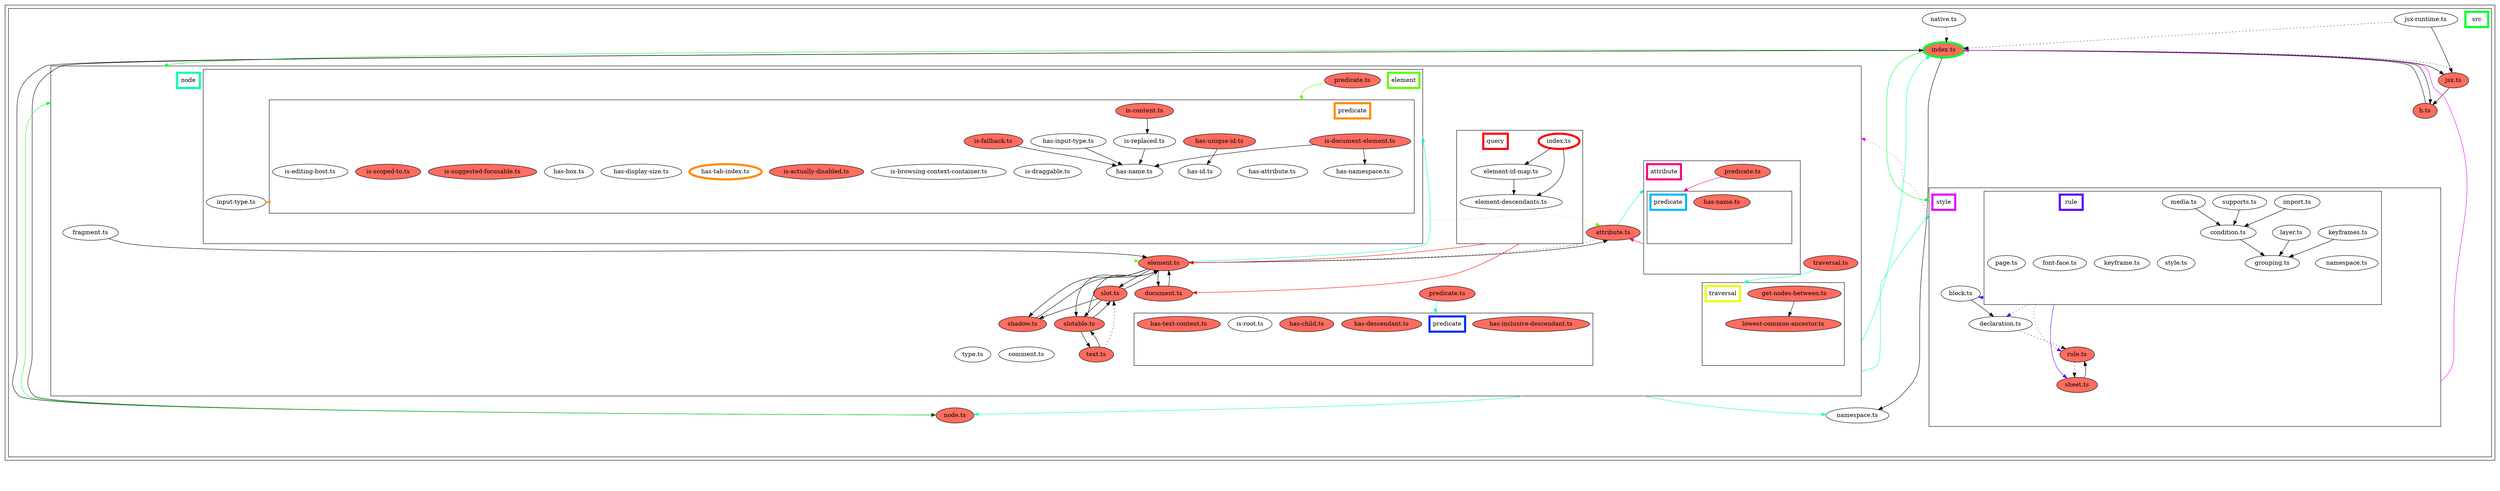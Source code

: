 digraph "dependency-graph-[object Object]" {
  compound = true;
  "dependency-graph-[object Object]" [
    style = "invis";
  ];
  "src/index.ts";
  "src/h.ts";
  "src/jsx.ts";
  "src/namespace.ts";
  "src/node.ts";
  "src/node/attribute.ts";
  "name_src/node";
  "src/node/comment.ts";
  "src/node/document.ts";
  "src/node/element.ts";
  "src/node/fragment.ts";
  "src/node/query/index.ts";
  "src/node/shadow.ts";
  "src/node/slot.ts";
  "src/node/slotable.ts";
  "src/node/text.ts";
  "src/node/type.ts";
  "src/style/block.ts";
  "name_src/style";
  "src/style/declaration.ts";
  "src/style/rule.ts";
  "src/style/rule/condition.ts";
  "src/style/rule/font-face.ts";
  "src/style/rule/grouping.ts";
  "src/style/rule/import.ts";
  "src/style/rule/keyframe.ts";
  "src/style/rule/keyframes.ts";
  "src/style/rule/layer.ts";
  "src/style/rule/media.ts";
  "src/style/rule/namespace.ts";
  "src/style/rule/page.ts";
  "src/style/rule/style.ts";
  "src/style/rule/supports.ts";
  "src/style/sheet.ts";
  "src/node/predicate.ts";
  "src/node/traversal.ts";
  "exit_src/node";
  "src/node/attribute/predicate.ts";
  "name_src/node/attribute";
  "src/node/attribute/predicate/has-name.ts";
  "name_src/node/attribute/predicate";
  "exit_src/node/attribute";
  "src/node/element/input-type.ts";
  "name_src/node/element";
  "src/node/element/predicate.ts";
  "exit_src/node/element";
  "src/node/element/predicate/has-attribute.ts";
  "name_src/node/element/predicate";
  "src/node/element/predicate/has-box.ts";
  "src/node/element/predicate/has-display-size.ts";
  "src/node/element/predicate/has-id.ts";
  "src/node/element/predicate/has-input-type.ts";
  "src/node/element/predicate/has-name.ts";
  "src/node/element/predicate/has-namespace.ts";
  "src/node/element/predicate/has-tab-index.ts";
  "src/node/element/predicate/has-unique-id.ts";
  "src/node/element/predicate/is-actually-disabled.ts";
  "src/node/element/predicate/is-browsing-context-container.ts";
  "src/node/element/predicate/is-content.ts";
  "src/node/element/predicate/is-document-element.ts";
  "src/node/element/predicate/is-draggable.ts";
  "src/node/element/predicate/is-editing-host.ts";
  "src/node/element/predicate/is-fallback.ts";
  "src/node/element/predicate/is-replaced.ts";
  "src/node/element/predicate/is-scoped-to.ts";
  "src/node/element/predicate/is-suggested-focusable.ts";
  "exit_src/node/element/predicate";
  "src/node/predicate/has-child.ts";
  "name_src/node/predicate";
  "src/node/predicate/has-descendant.ts";
  "src/node/predicate/has-inclusive-descendant.ts";
  "src/node/predicate/has-text-content.ts";
  "src/node/predicate/is-root.ts";
  "exit_src/node/query";
  "src/node/query/element-descendants.ts";
  "src/node/query/element-id-map.ts";
  "src/node/traversal/get-nodes-between.ts";
  "name_src/node/traversal";
  "src/node/traversal/lowest-common-ancestor.ts";
  "exit_src/style";
  "exit_src/style/rule";
  subgraph "cluster_src" {
    color = "#000000";
    label = "";
    "name_src" [
      penwidth = 5;
      shape = "rectangle";
      color = "#00ff2e";
      label = "src";
    ];
    "exit_src" [
      style = "invis";
    ];
    subgraph "cluster_src" {
      color = "#000000";
      label = "";
      "name_src" [
        penwidth = 5;
        shape = "rectangle";
        color = "#00ff2e";
        label = "src";
      ];
      "exit_src" [
        style = "invis";
      ];
      "src/h.ts" [
        label = "h.ts";
        fillcolor = "#ff6c60";
        style = "rounded,filled";
      ];
      "src/index.ts" [
        label = "index.ts";
        color = "#00ff2e";
        penwidth = 5;
        fillcolor = "#ff6c60";
        style = "rounded,filled";
      ];
      "src/jsx-runtime.ts" [
        label = "jsx-runtime.ts";
      ];
      "src/jsx.ts" [
        label = "jsx.ts";
        fillcolor = "#ff6c60";
        style = "rounded,filled";
      ];
      "src/namespace.ts" [
        label = "namespace.ts";
      ];
      "src/native.ts" [
        label = "native.ts";
      ];
      "src/node.ts" [
        label = "node.ts";
        fillcolor = "#ff6c60";
        style = "rounded,filled";
      ];
      subgraph "cluster_src/node" {
        color = "#000000";
        label = "";
        "name_src/node" [
          penwidth = 5;
          shape = "rectangle";
          color = "#00ffb9";
          label = "node";
        ];
        "exit_src/node" [
          style = "invis";
        ];
        "src/node/attribute.ts" [
          label = "attribute.ts";
          fillcolor = "#ff6c60";
          style = "rounded,filled";
        ];
        "src/node/comment.ts" [
          label = "comment.ts";
        ];
        "src/node/document.ts" [
          label = "document.ts";
          fillcolor = "#ff6c60";
          style = "rounded,filled";
        ];
        "src/node/element.ts" [
          label = "element.ts";
          fillcolor = "#ff6c60";
          style = "rounded,filled";
        ];
        "src/node/fragment.ts" [
          label = "fragment.ts";
        ];
        "src/node/predicate.ts" [
          label = "predicate.ts";
          fillcolor = "#ff6c60";
          style = "rounded,filled";
        ];
        "src/node/shadow.ts" [
          label = "shadow.ts";
          fillcolor = "#ff6c60";
          style = "rounded,filled";
        ];
        "src/node/slot.ts" [
          label = "slot.ts";
          fillcolor = "#ff6c60";
          style = "rounded,filled";
        ];
        "src/node/slotable.ts" [
          label = "slotable.ts";
          fillcolor = "#ff6c60";
          style = "rounded,filled";
        ];
        "src/node/text.ts" [
          label = "text.ts";
          fillcolor = "#ff6c60";
          style = "rounded,filled";
        ];
        "src/node/traversal.ts" [
          label = "traversal.ts";
          fillcolor = "#ff6c60";
          style = "rounded,filled";
        ];
        "src/node/type.ts" [
          label = "type.ts";
        ];
        subgraph "cluster_src/node/attribute" {
          color = "#000000";
          label = "";
          "name_src/node/attribute" [
            penwidth = 5;
            shape = "rectangle";
            color = "#ff008b";
            label = "attribute";
          ];
          "exit_src/node/attribute" [
            style = "invis";
          ];
          "src/node/attribute/predicate.ts" [
            label = "predicate.ts";
            fillcolor = "#ff6c60";
            style = "rounded,filled";
          ];
          subgraph "cluster_src/node/attribute/predicate" {
            color = "#000000";
            label = "";
            "name_src/node/attribute/predicate" [
              penwidth = 5;
              shape = "rectangle";
              color = "#00b9ff";
              label = "predicate";
            ];
            "exit_src/node/attribute/predicate" [
              style = "invis";
            ];
            "src/node/attribute/predicate/has-name.ts" [
              label = "has-name.ts";
              fillcolor = "#ff6c60";
              style = "rounded,filled";
            ];
            "src/node/attribute/predicate/has-name.ts" -> "exit_src/node/attribute/predicate" [
              style = "invis";
            ];
          }
          "src/node/attribute/predicate.ts" -> "exit_src/node/attribute" [
            style = "invis";
          ];
          "exit_src/node/attribute/predicate" -> "exit_src/node/attribute" [
            style = "invis";
          ];
        }
        subgraph "cluster_src/node/element" {
          color = "#000000";
          label = "";
          "name_src/node/element" [
            penwidth = 5;
            shape = "rectangle";
            color = "#5dff00";
            label = "element";
          ];
          "exit_src/node/element" [
            style = "invis";
          ];
          "src/node/element/input-type.ts" [
            label = "input-type.ts";
          ];
          "src/node/element/predicate.ts" [
            label = "predicate.ts";
            fillcolor = "#ff6c60";
            style = "rounded,filled";
          ];
          subgraph "cluster_src/node/element/predicate" {
            color = "#000000";
            label = "";
            "name_src/node/element/predicate" [
              penwidth = 5;
              shape = "rectangle";
              color = "#ff8b00";
              label = "predicate";
            ];
            "exit_src/node/element/predicate" [
              style = "invis";
            ];
            "src/node/element/predicate/has-attribute.ts" [
              label = "has-attribute.ts";
            ];
            "src/node/element/predicate/has-box.ts" [
              label = "has-box.ts";
            ];
            "src/node/element/predicate/has-display-size.ts" [
              label = "has-display-size.ts";
            ];
            "src/node/element/predicate/has-id.ts" [
              label = "has-id.ts";
            ];
            "src/node/element/predicate/has-input-type.ts" [
              label = "has-input-type.ts";
            ];
            "src/node/element/predicate/has-name.ts" [
              label = "has-name.ts";
            ];
            "src/node/element/predicate/has-namespace.ts" [
              label = "has-namespace.ts";
            ];
            "src/node/element/predicate/has-tab-index.ts" [
              label = "has-tab-index.ts";
              color = "#ff8b00";
              penwidth = 5;
            ];
            "src/node/element/predicate/has-unique-id.ts" [
              label = "has-unique-id.ts";
              fillcolor = "#ff6c60";
              style = "rounded,filled";
            ];
            "src/node/element/predicate/is-actually-disabled.ts" [
              label = "is-actually-disabled.ts";
              fillcolor = "#ff6c60";
              style = "rounded,filled";
            ];
            "src/node/element/predicate/is-browsing-context-container.ts" [
              label = "is-browsing-context-container.ts";
            ];
            "src/node/element/predicate/is-content.ts" [
              label = "is-content.ts";
              fillcolor = "#ff6c60";
              style = "rounded,filled";
            ];
            "src/node/element/predicate/is-document-element.ts" [
              label = "is-document-element.ts";
              fillcolor = "#ff6c60";
              style = "rounded,filled";
            ];
            "src/node/element/predicate/is-draggable.ts" [
              label = "is-draggable.ts";
            ];
            "src/node/element/predicate/is-editing-host.ts" [
              label = "is-editing-host.ts";
            ];
            "src/node/element/predicate/is-fallback.ts" [
              label = "is-fallback.ts";
              fillcolor = "#ff6c60";
              style = "rounded,filled";
            ];
            "src/node/element/predicate/is-replaced.ts" [
              label = "is-replaced.ts";
            ];
            "src/node/element/predicate/is-scoped-to.ts" [
              label = "is-scoped-to.ts";
              fillcolor = "#ff6c60";
              style = "rounded,filled";
            ];
            "src/node/element/predicate/is-suggested-focusable.ts" [
              label = "is-suggested-focusable.ts";
              fillcolor = "#ff6c60";
              style = "rounded,filled";
            ];
            "src/node/element/predicate/has-attribute.ts" -> "exit_src/node/element/predicate" [
              style = "invis";
            ];
            "src/node/element/predicate/has-box.ts" -> "exit_src/node/element/predicate" [
              style = "invis";
            ];
            "src/node/element/predicate/has-display-size.ts" -> "exit_src/node/element/predicate" [
              style = "invis";
            ];
            "src/node/element/predicate/has-id.ts" -> "exit_src/node/element/predicate" [
              style = "invis";
            ];
            "src/node/element/predicate/has-input-type.ts" -> "exit_src/node/element/predicate" [
              style = "invis";
            ];
            "src/node/element/predicate/has-name.ts" -> "exit_src/node/element/predicate" [
              style = "invis";
            ];
            "src/node/element/predicate/has-namespace.ts" -> "exit_src/node/element/predicate" [
              style = "invis";
            ];
            "src/node/element/predicate/has-tab-index.ts" -> "exit_src/node/element/predicate" [
              style = "invis";
            ];
            "src/node/element/predicate/has-unique-id.ts" -> "exit_src/node/element/predicate" [
              style = "invis";
            ];
            "src/node/element/predicate/is-actually-disabled.ts" -> "exit_src/node/element/predicate" [
              style = "invis";
            ];
            "src/node/element/predicate/is-browsing-context-container.ts" -> "exit_src/node/element/predicate" [
              style = "invis";
            ];
            "src/node/element/predicate/is-content.ts" -> "exit_src/node/element/predicate" [
              style = "invis";
            ];
            "src/node/element/predicate/is-document-element.ts" -> "exit_src/node/element/predicate" [
              style = "invis";
            ];
            "src/node/element/predicate/is-draggable.ts" -> "exit_src/node/element/predicate" [
              style = "invis";
            ];
            "src/node/element/predicate/is-editing-host.ts" -> "exit_src/node/element/predicate" [
              style = "invis";
            ];
            "src/node/element/predicate/is-fallback.ts" -> "exit_src/node/element/predicate" [
              style = "invis";
            ];
            "src/node/element/predicate/is-replaced.ts" -> "exit_src/node/element/predicate" [
              style = "invis";
            ];
            "src/node/element/predicate/is-scoped-to.ts" -> "exit_src/node/element/predicate" [
              style = "invis";
            ];
            "src/node/element/predicate/is-suggested-focusable.ts" -> "exit_src/node/element/predicate" [
              style = "invis";
            ];
          }
          "src/node/element/input-type.ts" -> "exit_src/node/element" [
            style = "invis";
          ];
          "src/node/element/predicate.ts" -> "exit_src/node/element" [
            style = "invis";
          ];
          "exit_src/node/element/predicate" -> "exit_src/node/element" [
            style = "invis";
          ];
          "exit_src/node/element/predicate" -> "exit_src/node/element" [
            style = "invis";
          ];
          "exit_src/node/element/predicate" -> "exit_src/node/element" [
            style = "invis";
          ];
          "exit_src/node/element/predicate" -> "exit_src/node/element" [
            style = "invis";
          ];
          "exit_src/node/element/predicate" -> "exit_src/node/element" [
            style = "invis";
          ];
          "exit_src/node/element/predicate" -> "exit_src/node/element" [
            style = "invis";
          ];
          "exit_src/node/element/predicate" -> "exit_src/node/element" [
            style = "invis";
          ];
          "exit_src/node/element/predicate" -> "exit_src/node/element" [
            style = "invis";
          ];
          "exit_src/node/element/predicate" -> "exit_src/node/element" [
            style = "invis";
          ];
          "exit_src/node/element/predicate" -> "exit_src/node/element" [
            style = "invis";
          ];
          "exit_src/node/element/predicate" -> "exit_src/node/element" [
            style = "invis";
          ];
          "exit_src/node/element/predicate" -> "exit_src/node/element" [
            style = "invis";
          ];
          "exit_src/node/element/predicate" -> "exit_src/node/element" [
            style = "invis";
          ];
          "exit_src/node/element/predicate" -> "exit_src/node/element" [
            style = "invis";
          ];
          "exit_src/node/element/predicate" -> "exit_src/node/element" [
            style = "invis";
          ];
          "exit_src/node/element/predicate" -> "exit_src/node/element" [
            style = "invis";
          ];
          "exit_src/node/element/predicate" -> "exit_src/node/element" [
            style = "invis";
          ];
          "exit_src/node/element/predicate" -> "exit_src/node/element" [
            style = "invis";
          ];
          "exit_src/node/element/predicate" -> "exit_src/node/element" [
            style = "invis";
          ];
        }
        subgraph "cluster_src/node/predicate" {
          color = "#000000";
          label = "";
          "name_src/node/predicate" [
            penwidth = 5;
            shape = "rectangle";
            color = "#002eff";
            label = "predicate";
          ];
          "exit_src/node/predicate" [
            style = "invis";
          ];
          "src/node/predicate/has-child.ts" [
            label = "has-child.ts";
            fillcolor = "#ff6c60";
            style = "rounded,filled";
          ];
          "src/node/predicate/has-descendant.ts" [
            label = "has-descendant.ts";
            fillcolor = "#ff6c60";
            style = "rounded,filled";
          ];
          "src/node/predicate/has-inclusive-descendant.ts" [
            label = "has-inclusive-descendant.ts";
            fillcolor = "#ff6c60";
            style = "rounded,filled";
          ];
          "src/node/predicate/has-text-content.ts" [
            label = "has-text-content.ts";
            fillcolor = "#ff6c60";
            style = "rounded,filled";
          ];
          "src/node/predicate/is-root.ts" [
            label = "is-root.ts";
          ];
          "src/node/predicate/has-child.ts" -> "exit_src/node/predicate" [
            style = "invis";
          ];
          "src/node/predicate/has-descendant.ts" -> "exit_src/node/predicate" [
            style = "invis";
          ];
          "src/node/predicate/has-inclusive-descendant.ts" -> "exit_src/node/predicate" [
            style = "invis";
          ];
          "src/node/predicate/has-text-content.ts" -> "exit_src/node/predicate" [
            style = "invis";
          ];
          "src/node/predicate/is-root.ts" -> "exit_src/node/predicate" [
            style = "invis";
          ];
        }
        subgraph "cluster_src/node/query" {
          color = "#000000";
          label = "";
          "name_src/node/query" [
            penwidth = 5;
            shape = "rectangle";
            color = "#ff0000";
            label = "query";
          ];
          "exit_src/node/query" [
            style = "invis";
          ];
          "src/node/query/element-descendants.ts" [
            label = "element-descendants.ts";
          ];
          "src/node/query/element-id-map.ts" [
            label = "element-id-map.ts";
          ];
          "src/node/query/index.ts" [
            label = "index.ts";
            color = "#ff0000";
            penwidth = 5;
          ];
          "src/node/query/element-descendants.ts" -> "exit_src/node/query" [
            style = "invis";
          ];
          "src/node/query/element-id-map.ts" -> "exit_src/node/query" [
            style = "invis";
          ];
          "src/node/query/index.ts" -> "exit_src/node/query" [
            style = "invis";
          ];
        }
        subgraph "cluster_src/node/traversal" {
          color = "#000000";
          label = "";
          "name_src/node/traversal" [
            penwidth = 5;
            shape = "rectangle";
            color = "#e8ff00";
            label = "traversal";
          ];
          "exit_src/node/traversal" [
            style = "invis";
          ];
          "src/node/traversal/get-nodes-between.ts" [
            label = "get-nodes-between.ts";
            fillcolor = "#ff6c60";
            style = "rounded,filled";
          ];
          "src/node/traversal/lowest-common-ancestor.ts" [
            label = "lowest-common-ancestor.ts";
            fillcolor = "#ff6c60";
            style = "rounded,filled";
          ];
          "src/node/traversal/get-nodes-between.ts" -> "exit_src/node/traversal" [
            style = "invis";
          ];
          "src/node/traversal/lowest-common-ancestor.ts" -> "exit_src/node/traversal" [
            style = "invis";
          ];
        }
        "src/node/attribute.ts" -> "exit_src/node" [
          style = "invis";
        ];
        "exit_src/node/attribute" -> "exit_src/node" [
          style = "invis";
        ];
        "exit_src/node/attribute" -> "exit_src/node" [
          style = "invis";
        ];
        "src/node/comment.ts" -> "exit_src/node" [
          style = "invis";
        ];
        "src/node/document.ts" -> "exit_src/node" [
          style = "invis";
        ];
        "src/node/element.ts" -> "exit_src/node" [
          style = "invis";
        ];
        "exit_src/node/element" -> "exit_src/node" [
          style = "invis";
        ];
        "exit_src/node/element" -> "exit_src/node" [
          style = "invis";
        ];
        "exit_src/node/element" -> "exit_src/node" [
          style = "invis";
        ];
        "exit_src/node/element" -> "exit_src/node" [
          style = "invis";
        ];
        "exit_src/node/element" -> "exit_src/node" [
          style = "invis";
        ];
        "exit_src/node/element" -> "exit_src/node" [
          style = "invis";
        ];
        "exit_src/node/element" -> "exit_src/node" [
          style = "invis";
        ];
        "exit_src/node/element" -> "exit_src/node" [
          style = "invis";
        ];
        "exit_src/node/element" -> "exit_src/node" [
          style = "invis";
        ];
        "exit_src/node/element" -> "exit_src/node" [
          style = "invis";
        ];
        "exit_src/node/element" -> "exit_src/node" [
          style = "invis";
        ];
        "exit_src/node/element" -> "exit_src/node" [
          style = "invis";
        ];
        "exit_src/node/element" -> "exit_src/node" [
          style = "invis";
        ];
        "exit_src/node/element" -> "exit_src/node" [
          style = "invis";
        ];
        "exit_src/node/element" -> "exit_src/node" [
          style = "invis";
        ];
        "exit_src/node/element" -> "exit_src/node" [
          style = "invis";
        ];
        "exit_src/node/element" -> "exit_src/node" [
          style = "invis";
        ];
        "exit_src/node/element" -> "exit_src/node" [
          style = "invis";
        ];
        "exit_src/node/element" -> "exit_src/node" [
          style = "invis";
        ];
        "exit_src/node/element" -> "exit_src/node" [
          style = "invis";
        ];
        "exit_src/node/element" -> "exit_src/node" [
          style = "invis";
        ];
        "src/node/fragment.ts" -> "exit_src/node" [
          style = "invis";
        ];
        "src/node/predicate.ts" -> "exit_src/node" [
          style = "invis";
        ];
        "exit_src/node/predicate" -> "exit_src/node" [
          style = "invis";
        ];
        "exit_src/node/predicate" -> "exit_src/node" [
          style = "invis";
        ];
        "exit_src/node/predicate" -> "exit_src/node" [
          style = "invis";
        ];
        "exit_src/node/predicate" -> "exit_src/node" [
          style = "invis";
        ];
        "exit_src/node/predicate" -> "exit_src/node" [
          style = "invis";
        ];
        "exit_src/node/query" -> "exit_src/node" [
          style = "invis";
        ];
        "exit_src/node/query" -> "exit_src/node" [
          style = "invis";
        ];
        "exit_src/node/query" -> "exit_src/node" [
          style = "invis";
        ];
        "src/node/shadow.ts" -> "exit_src/node" [
          style = "invis";
        ];
        "src/node/slot.ts" -> "exit_src/node" [
          style = "invis";
        ];
        "src/node/slotable.ts" -> "exit_src/node" [
          style = "invis";
        ];
        "src/node/text.ts" -> "exit_src/node" [
          style = "invis";
        ];
        "src/node/traversal.ts" -> "exit_src/node" [
          style = "invis";
        ];
        "exit_src/node/traversal" -> "exit_src/node" [
          style = "invis";
        ];
        "exit_src/node/traversal" -> "exit_src/node" [
          style = "invis";
        ];
        "src/node/type.ts" -> "exit_src/node" [
          style = "invis";
        ];
      }
      subgraph "cluster_src/style" {
        color = "#000000";
        label = "";
        "name_src/style" [
          penwidth = 5;
          shape = "rectangle";
          color = "#e800ff";
          label = "style";
        ];
        "exit_src/style" [
          style = "invis";
        ];
        "src/style/block.ts" [
          label = "block.ts";
        ];
        "src/style/declaration.ts" [
          label = "declaration.ts";
        ];
        "src/style/rule.ts" [
          label = "rule.ts";
          fillcolor = "#ff6c60";
          style = "rounded,filled";
        ];
        "src/style/sheet.ts" [
          label = "sheet.ts";
          fillcolor = "#ff6c60";
          style = "rounded,filled";
        ];
        subgraph "cluster_src/style/rule" {
          color = "#000000";
          label = "";
          "name_src/style/rule" [
            penwidth = 5;
            shape = "rectangle";
            color = "#5d00ff";
            label = "rule";
          ];
          "exit_src/style/rule" [
            style = "invis";
          ];
          "src/style/rule/condition.ts" [
            label = "condition.ts";
          ];
          "src/style/rule/font-face.ts" [
            label = "font-face.ts";
          ];
          "src/style/rule/grouping.ts" [
            label = "grouping.ts";
          ];
          "src/style/rule/import.ts" [
            label = "import.ts";
          ];
          "src/style/rule/keyframe.ts" [
            label = "keyframe.ts";
          ];
          "src/style/rule/keyframes.ts" [
            label = "keyframes.ts";
          ];
          "src/style/rule/layer.ts" [
            label = "layer.ts";
          ];
          "src/style/rule/media.ts" [
            label = "media.ts";
          ];
          "src/style/rule/namespace.ts" [
            label = "namespace.ts";
          ];
          "src/style/rule/page.ts" [
            label = "page.ts";
          ];
          "src/style/rule/style.ts" [
            label = "style.ts";
          ];
          "src/style/rule/supports.ts" [
            label = "supports.ts";
          ];
          "src/style/rule/condition.ts" -> "exit_src/style/rule" [
            style = "invis";
          ];
          "src/style/rule/font-face.ts" -> "exit_src/style/rule" [
            style = "invis";
          ];
          "src/style/rule/grouping.ts" -> "exit_src/style/rule" [
            style = "invis";
          ];
          "src/style/rule/import.ts" -> "exit_src/style/rule" [
            style = "invis";
          ];
          "src/style/rule/keyframe.ts" -> "exit_src/style/rule" [
            style = "invis";
          ];
          "src/style/rule/keyframes.ts" -> "exit_src/style/rule" [
            style = "invis";
          ];
          "src/style/rule/layer.ts" -> "exit_src/style/rule" [
            style = "invis";
          ];
          "src/style/rule/media.ts" -> "exit_src/style/rule" [
            style = "invis";
          ];
          "src/style/rule/namespace.ts" -> "exit_src/style/rule" [
            style = "invis";
          ];
          "src/style/rule/page.ts" -> "exit_src/style/rule" [
            style = "invis";
          ];
          "src/style/rule/style.ts" -> "exit_src/style/rule" [
            style = "invis";
          ];
          "src/style/rule/supports.ts" -> "exit_src/style/rule" [
            style = "invis";
          ];
        }
        "src/style/block.ts" -> "exit_src/style" [
          style = "invis";
        ];
        "src/style/declaration.ts" -> "exit_src/style" [
          style = "invis";
        ];
        "src/style/rule.ts" -> "exit_src/style" [
          style = "invis";
        ];
        "exit_src/style/rule" -> "exit_src/style" [
          style = "invis";
        ];
        "exit_src/style/rule" -> "exit_src/style" [
          style = "invis";
        ];
        "exit_src/style/rule" -> "exit_src/style" [
          style = "invis";
        ];
        "exit_src/style/rule" -> "exit_src/style" [
          style = "invis";
        ];
        "exit_src/style/rule" -> "exit_src/style" [
          style = "invis";
        ];
        "exit_src/style/rule" -> "exit_src/style" [
          style = "invis";
        ];
        "exit_src/style/rule" -> "exit_src/style" [
          style = "invis";
        ];
        "exit_src/style/rule" -> "exit_src/style" [
          style = "invis";
        ];
        "exit_src/style/rule" -> "exit_src/style" [
          style = "invis";
        ];
        "exit_src/style/rule" -> "exit_src/style" [
          style = "invis";
        ];
        "exit_src/style/rule" -> "exit_src/style" [
          style = "invis";
        ];
        "exit_src/style/rule" -> "exit_src/style" [
          style = "invis";
        ];
        "src/style/sheet.ts" -> "exit_src/style" [
          style = "invis";
        ];
      }
      "src/h.ts" -> "exit_src" [
        style = "invis";
      ];
      "src/index.ts" -> "exit_src" [
        style = "invis";
      ];
      "src/jsx-runtime.ts" -> "exit_src" [
        style = "invis";
      ];
      "src/jsx.ts" -> "exit_src" [
        style = "invis";
      ];
      "src/namespace.ts" -> "exit_src" [
        style = "invis";
      ];
      "src/native.ts" -> "exit_src" [
        style = "invis";
      ];
      "src/node.ts" -> "exit_src" [
        style = "invis";
      ];
      "exit_src/node" -> "exit_src" [
        style = "invis";
      ];
      "exit_src/node" -> "exit_src" [
        style = "invis";
      ];
      "exit_src/node" -> "exit_src" [
        style = "invis";
      ];
      "exit_src/node" -> "exit_src" [
        style = "invis";
      ];
      "exit_src/node" -> "exit_src" [
        style = "invis";
      ];
      "exit_src/node" -> "exit_src" [
        style = "invis";
      ];
      "exit_src/node" -> "exit_src" [
        style = "invis";
      ];
      "exit_src/node" -> "exit_src" [
        style = "invis";
      ];
      "exit_src/node" -> "exit_src" [
        style = "invis";
      ];
      "exit_src/node" -> "exit_src" [
        style = "invis";
      ];
      "exit_src/node" -> "exit_src" [
        style = "invis";
      ];
      "exit_src/node" -> "exit_src" [
        style = "invis";
      ];
      "exit_src/node" -> "exit_src" [
        style = "invis";
      ];
      "exit_src/node" -> "exit_src" [
        style = "invis";
      ];
      "exit_src/node" -> "exit_src" [
        style = "invis";
      ];
      "exit_src/node" -> "exit_src" [
        style = "invis";
      ];
      "exit_src/node" -> "exit_src" [
        style = "invis";
      ];
      "exit_src/node" -> "exit_src" [
        style = "invis";
      ];
      "exit_src/node" -> "exit_src" [
        style = "invis";
      ];
      "exit_src/node" -> "exit_src" [
        style = "invis";
      ];
      "exit_src/node" -> "exit_src" [
        style = "invis";
      ];
      "exit_src/node" -> "exit_src" [
        style = "invis";
      ];
      "exit_src/node" -> "exit_src" [
        style = "invis";
      ];
      "exit_src/node" -> "exit_src" [
        style = "invis";
      ];
      "exit_src/node" -> "exit_src" [
        style = "invis";
      ];
      "exit_src/node" -> "exit_src" [
        style = "invis";
      ];
      "exit_src/node" -> "exit_src" [
        style = "invis";
      ];
      "exit_src/node" -> "exit_src" [
        style = "invis";
      ];
      "exit_src/node" -> "exit_src" [
        style = "invis";
      ];
      "exit_src/node" -> "exit_src" [
        style = "invis";
      ];
      "exit_src/node" -> "exit_src" [
        style = "invis";
      ];
      "exit_src/node" -> "exit_src" [
        style = "invis";
      ];
      "exit_src/node" -> "exit_src" [
        style = "invis";
      ];
      "exit_src/node" -> "exit_src" [
        style = "invis";
      ];
      "exit_src/node" -> "exit_src" [
        style = "invis";
      ];
      "exit_src/node" -> "exit_src" [
        style = "invis";
      ];
      "exit_src/node" -> "exit_src" [
        style = "invis";
      ];
      "exit_src/node" -> "exit_src" [
        style = "invis";
      ];
      "exit_src/node" -> "exit_src" [
        style = "invis";
      ];
      "exit_src/node" -> "exit_src" [
        style = "invis";
      ];
      "exit_src/node" -> "exit_src" [
        style = "invis";
      ];
      "exit_src/node" -> "exit_src" [
        style = "invis";
      ];
      "exit_src/node" -> "exit_src" [
        style = "invis";
      ];
      "exit_src/node" -> "exit_src" [
        style = "invis";
      ];
      "exit_src/node" -> "exit_src" [
        style = "invis";
      ];
      "exit_src/style" -> "exit_src" [
        style = "invis";
      ];
      "exit_src/style" -> "exit_src" [
        style = "invis";
      ];
      "exit_src/style" -> "exit_src" [
        style = "invis";
      ];
      "exit_src/style" -> "exit_src" [
        style = "invis";
      ];
      "exit_src/style" -> "exit_src" [
        style = "invis";
      ];
      "exit_src/style" -> "exit_src" [
        style = "invis";
      ];
      "exit_src/style" -> "exit_src" [
        style = "invis";
      ];
      "exit_src/style" -> "exit_src" [
        style = "invis";
      ];
      "exit_src/style" -> "exit_src" [
        style = "invis";
      ];
      "exit_src/style" -> "exit_src" [
        style = "invis";
      ];
      "exit_src/style" -> "exit_src" [
        style = "invis";
      ];
      "exit_src/style" -> "exit_src" [
        style = "invis";
      ];
      "exit_src/style" -> "exit_src" [
        style = "invis";
      ];
      "exit_src/style" -> "exit_src" [
        style = "invis";
      ];
      "exit_src/style" -> "exit_src" [
        style = "invis";
      ];
      "exit_src/style" -> "exit_src" [
        style = "invis";
      ];
    }
    "exit_src" -> "exit_src" [
      style = "invis";
    ];
    "exit_src" -> "exit_src" [
      style = "invis";
    ];
    "exit_src" -> "exit_src" [
      style = "invis";
    ];
    "exit_src" -> "exit_src" [
      style = "invis";
    ];
    "exit_src" -> "exit_src" [
      style = "invis";
    ];
    "exit_src" -> "exit_src" [
      style = "invis";
    ];
    "exit_src" -> "exit_src" [
      style = "invis";
    ];
    "exit_src" -> "exit_src" [
      style = "invis";
    ];
    "exit_src" -> "exit_src" [
      style = "invis";
    ];
    "exit_src" -> "exit_src" [
      style = "invis";
    ];
    "exit_src" -> "exit_src" [
      style = "invis";
    ];
    "exit_src" -> "exit_src" [
      style = "invis";
    ];
    "exit_src" -> "exit_src" [
      style = "invis";
    ];
    "exit_src" -> "exit_src" [
      style = "invis";
    ];
    "exit_src" -> "exit_src" [
      style = "invis";
    ];
    "exit_src" -> "exit_src" [
      style = "invis";
    ];
    "exit_src" -> "exit_src" [
      style = "invis";
    ];
    "exit_src" -> "exit_src" [
      style = "invis";
    ];
    "exit_src" -> "exit_src" [
      style = "invis";
    ];
    "exit_src" -> "exit_src" [
      style = "invis";
    ];
    "exit_src" -> "exit_src" [
      style = "invis";
    ];
    "exit_src" -> "exit_src" [
      style = "invis";
    ];
    "exit_src" -> "exit_src" [
      style = "invis";
    ];
    "exit_src" -> "exit_src" [
      style = "invis";
    ];
    "exit_src" -> "exit_src" [
      style = "invis";
    ];
    "exit_src" -> "exit_src" [
      style = "invis";
    ];
    "exit_src" -> "exit_src" [
      style = "invis";
    ];
    "exit_src" -> "exit_src" [
      style = "invis";
    ];
    "exit_src" -> "exit_src" [
      style = "invis";
    ];
    "exit_src" -> "exit_src" [
      style = "invis";
    ];
    "exit_src" -> "exit_src" [
      style = "invis";
    ];
    "exit_src" -> "exit_src" [
      style = "invis";
    ];
    "exit_src" -> "exit_src" [
      style = "invis";
    ];
    "exit_src" -> "exit_src" [
      style = "invis";
    ];
    "exit_src" -> "exit_src" [
      style = "invis";
    ];
    "exit_src" -> "exit_src" [
      style = "invis";
    ];
    "exit_src" -> "exit_src" [
      style = "invis";
    ];
    "exit_src" -> "exit_src" [
      style = "invis";
    ];
    "exit_src" -> "exit_src" [
      style = "invis";
    ];
    "exit_src" -> "exit_src" [
      style = "invis";
    ];
    "exit_src" -> "exit_src" [
      style = "invis";
    ];
    "exit_src" -> "exit_src" [
      style = "invis";
    ];
    "exit_src" -> "exit_src" [
      style = "invis";
    ];
    "exit_src" -> "exit_src" [
      style = "invis";
    ];
    "exit_src" -> "exit_src" [
      style = "invis";
    ];
    "exit_src" -> "exit_src" [
      style = "invis";
    ];
    "exit_src" -> "exit_src" [
      style = "invis";
    ];
    "exit_src" -> "exit_src" [
      style = "invis";
    ];
    "exit_src" -> "exit_src" [
      style = "invis";
    ];
    "exit_src" -> "exit_src" [
      style = "invis";
    ];
    "exit_src" -> "exit_src" [
      style = "invis";
    ];
    "exit_src" -> "exit_src" [
      style = "invis";
    ];
    "exit_src" -> "exit_src" [
      style = "invis";
    ];
    "exit_src" -> "exit_src" [
      style = "invis";
    ];
    "exit_src" -> "exit_src" [
      style = "invis";
    ];
    "exit_src" -> "exit_src" [
      style = "invis";
    ];
    "exit_src" -> "exit_src" [
      style = "invis";
    ];
    "exit_src" -> "exit_src" [
      style = "invis";
    ];
    "exit_src" -> "exit_src" [
      style = "invis";
    ];
    "exit_src" -> "exit_src" [
      style = "invis";
    ];
    "exit_src" -> "exit_src" [
      style = "invis";
    ];
    "exit_src" -> "exit_src" [
      style = "invis";
    ];
    "exit_src" -> "exit_src" [
      style = "invis";
    ];
    "exit_src" -> "exit_src" [
      style = "invis";
    ];
    "exit_src" -> "exit_src" [
      style = "invis";
    ];
    "exit_src" -> "exit_src" [
      style = "invis";
    ];
    "exit_src" -> "exit_src" [
      style = "invis";
    ];
    "exit_src" -> "exit_src" [
      style = "invis";
    ];
  }
  "exit_src" -> "dependency-graph-[object Object]" [
    style = "invis";
  ];
  "src/h.ts" -> "src/index.ts" [
    style = "invis";
  ];
  "src/h.ts" -> "src/index.ts" [
    style = "solid";
    ltail = "cluster_src/h.ts";
    lhead = "cluster_src/index.ts";
    color = "black";
  ];
  "src/index.ts" -> "src/h.ts" [
    style = "invis";
  ];
  "src/index.ts" -> "src/h.ts" [
    style = "solid";
    ltail = "cluster_src/index.ts";
    lhead = "cluster_src/h.ts";
    color = "black";
  ];
  "src/index.ts" -> "src/jsx.ts" [
    style = "invis";
  ];
  "src/index.ts" -> "src/jsx.ts" [
    style = "solid";
    ltail = "cluster_src/index.ts";
    lhead = "cluster_src/jsx.ts";
    color = "black";
  ];
  "src/index.ts" -> "src/namespace.ts" [
    style = "invis";
  ];
  "src/index.ts" -> "src/namespace.ts" [
    style = "solid";
    ltail = "cluster_src/index.ts";
    lhead = "cluster_src/namespace.ts";
    color = "black";
  ];
  "src/index.ts" -> "src/node.ts" [
    style = "invis";
  ];
  "src/index.ts" -> "src/node.ts" [
    style = "solid";
    ltail = "cluster_src/index.ts";
    lhead = "cluster_src/node.ts";
    color = "black";
  ];
  "src/index.ts" -> "name_src/node" [
    style = "solid";
    ltail = "cluster_src/index.ts";
    lhead = "cluster_src/node";
    color = "#00ff2e";
  ];
  "src/index.ts" -> "name_src/node" [
    style = "invis";
  ];
  "src/index.ts" -> "name_src/node" [
    style = "invis";
  ];
  "src/index.ts" -> "name_src/node" [
    style = "invis";
  ];
  "src/index.ts" -> "name_src/node" [
    style = "invis";
  ];
  "src/index.ts" -> "name_src/node" [
    style = "invis";
  ];
  "src/index.ts" -> "name_src/node" [
    style = "invis";
  ];
  "src/index.ts" -> "name_src/node" [
    style = "invis";
  ];
  "src/index.ts" -> "name_src/node" [
    style = "invis";
  ];
  "src/index.ts" -> "name_src/node" [
    style = "invis";
  ];
  "src/index.ts" -> "name_src/node" [
    style = "invis";
  ];
  "src/index.ts" -> "name_src/style" [
    style = "solid";
    ltail = "cluster_src/index.ts";
    lhead = "cluster_src/style";
    color = "#00ff2e";
  ];
  "src/index.ts" -> "name_src/style" [
    style = "invis";
  ];
  "src/index.ts" -> "name_src/style" [
    style = "invis";
  ];
  "src/index.ts" -> "name_src/style" [
    style = "invis";
  ];
  "src/index.ts" -> "name_src/style" [
    style = "invis";
  ];
  "src/index.ts" -> "name_src/style" [
    style = "invis";
  ];
  "src/index.ts" -> "name_src/style" [
    style = "invis";
  ];
  "src/index.ts" -> "name_src/style" [
    style = "invis";
  ];
  "src/index.ts" -> "name_src/style" [
    style = "invis";
  ];
  "src/index.ts" -> "name_src/style" [
    style = "invis";
  ];
  "src/index.ts" -> "name_src/style" [
    style = "invis";
  ];
  "src/index.ts" -> "name_src/style" [
    style = "invis";
  ];
  "src/index.ts" -> "name_src/style" [
    style = "invis";
  ];
  "src/index.ts" -> "name_src/style" [
    style = "invis";
  ];
  "src/index.ts" -> "name_src/style" [
    style = "invis";
  ];
  "src/index.ts" -> "name_src/style" [
    style = "invis";
  ];
  "src/jsx-runtime.ts" -> "src/index.ts" [
    style = "invis";
  ];
  "src/jsx-runtime.ts" -> "src/index.ts" [
    style = "dotted";
    ltail = "cluster_src/jsx-runtime.ts";
    lhead = "cluster_src/index.ts";
    color = "black";
  ];
  "src/jsx-runtime.ts" -> "src/jsx.ts" [
    style = "invis";
  ];
  "src/jsx-runtime.ts" -> "src/jsx.ts" [
    style = "solid";
    ltail = "cluster_src/jsx-runtime.ts";
    lhead = "cluster_src/jsx.ts";
    color = "black";
  ];
  "src/jsx.ts" -> "src/h.ts" [
    style = "invis";
  ];
  "src/jsx.ts" -> "src/h.ts" [
    style = "solid";
    ltail = "cluster_src/jsx.ts";
    lhead = "cluster_src/h.ts";
    color = "black";
  ];
  "src/jsx.ts" -> "src/index.ts" [
    style = "invis";
  ];
  "src/jsx.ts" -> "src/index.ts" [
    style = "dotted";
    ltail = "cluster_src/jsx.ts";
    lhead = "cluster_src/index.ts";
    color = "black";
  ];
  "src/native.ts" -> "src/index.ts" [
    style = "invis";
  ];
  "src/native.ts" -> "src/index.ts" [
    style = "dotted";
    ltail = "cluster_src/native.ts";
    lhead = "cluster_src/index.ts";
    color = "black";
  ];
  "src/node.ts" -> "src/index.ts" [
    style = "invis";
  ];
  "src/node.ts" -> "src/index.ts" [
    style = "solid";
    ltail = "cluster_src/node.ts";
    lhead = "cluster_src/index.ts";
    color = "black";
  ];
  "src/node.ts" -> "name_src/node" [
    style = "solid";
    ltail = "cluster_src/node.ts";
    lhead = "cluster_src/node";
    color = "#00ff2e";
  ];
  "src/node.ts" -> "name_src/node" [
    style = "invis";
  ];
  "src/node/attribute.ts" -> "src/namespace.ts" [
    style = "invis";
  ];
  "exit_src/node" -> "src/namespace.ts" [
    style = "solid";
    ltail = "cluster_src/node";
    lhead = "cluster_src/namespace.ts";
    color = "#00ffb9";
  ];
  "src/node/attribute.ts" -> "src/node.ts" [
    style = "invis";
  ];
  "exit_src/node" -> "src/node.ts" [
    style = "solid";
    ltail = "cluster_src/node";
    lhead = "cluster_src/node.ts";
    color = "#00ffb9";
  ];
  "src/node/attribute.ts" -> "name_src/node/attribute" [
    style = "solid";
    ltail = "cluster_src/node/attribute.ts";
    lhead = "cluster_src/node/attribute";
    color = "#00ffb9";
  ];
  "src/node/attribute.ts" -> "src/node/element.ts" [
    style = "invis";
  ];
  "src/node/attribute.ts" -> "src/node/element.ts" [
    style = "dotted";
    ltail = "cluster_src/node/attribute.ts";
    lhead = "cluster_src/node/element.ts";
    color = "black";
  ];
  "src/node/attribute/predicate.ts" -> "name_src/node/attribute/predicate" [
    style = "solid";
    ltail = "cluster_src/node/attribute/predicate.ts";
    lhead = "cluster_src/node/attribute/predicate";
    color = "#ff008b";
  ];
  "src/node/attribute/predicate/has-name.ts" -> "src/node/attribute.ts" [
    style = "invis";
  ];
  "exit_src/node/attribute" -> "src/node/attribute.ts" [
    style = "solid";
    ltail = "cluster_src/node/attribute";
    lhead = "cluster_src/node/attribute.ts";
    color = "#ff008b";
  ];
  "src/node/comment.ts" -> "src/node.ts" [
    style = "invis";
  ];
  "exit_src/node" -> "src/node.ts" [
    style = "invis";
  ];
  "src/node/document.ts" -> "src/node.ts" [
    style = "invis";
  ];
  "exit_src/node" -> "src/node.ts" [
    style = "invis";
  ];
  "src/node/document.ts" -> "src/node/element.ts" [
    style = "invis";
  ];
  "src/node/document.ts" -> "src/node/element.ts" [
    style = "solid";
    ltail = "cluster_src/node/document.ts";
    lhead = "cluster_src/node/element.ts";
    color = "black";
  ];
  "exit_src/node" -> "name_src/style" [
    style = "solid";
    ltail = "cluster_src/node";
    lhead = "cluster_src/style";
    color = "#00ffb9";
  ];
  "src/node/element.ts" -> "src/namespace.ts" [
    style = "invis";
  ];
  "exit_src/node" -> "src/namespace.ts" [
    style = "invis";
  ];
  "src/node/element.ts" -> "src/node.ts" [
    style = "invis";
  ];
  "exit_src/node" -> "src/node.ts" [
    style = "invis";
  ];
  "src/node/element.ts" -> "src/node/attribute.ts" [
    style = "invis";
  ];
  "src/node/element.ts" -> "src/node/attribute.ts" [
    style = "solid";
    ltail = "cluster_src/node/element.ts";
    lhead = "cluster_src/node/attribute.ts";
    color = "black";
  ];
  "src/node/element.ts" -> "src/node/document.ts" [
    style = "invis";
  ];
  "src/node/element.ts" -> "src/node/document.ts" [
    style = "solid";
    ltail = "cluster_src/node/element.ts";
    lhead = "cluster_src/node/document.ts";
    color = "black";
  ];
  "src/node/element.ts" -> "name_src/node/element" [
    style = "solid";
    ltail = "cluster_src/node/element.ts";
    lhead = "cluster_src/node/element";
    color = "#00ffb9";
  ];
  "src/node/element.ts" -> "name_src/node/element" [
    style = "invis";
  ];
  "src/node/element.ts" -> "src/node/shadow.ts" [
    style = "invis";
  ];
  "src/node/element.ts" -> "src/node/shadow.ts" [
    style = "solid";
    ltail = "cluster_src/node/element.ts";
    lhead = "cluster_src/node/shadow.ts";
    color = "black";
  ];
  "src/node/element.ts" -> "src/node/slot.ts" [
    style = "invis";
  ];
  "src/node/element.ts" -> "src/node/slot.ts" [
    style = "solid";
    ltail = "cluster_src/node/element.ts";
    lhead = "cluster_src/node/slot.ts";
    color = "black";
  ];
  "src/node/element.ts" -> "src/node/slotable.ts" [
    style = "invis";
  ];
  "src/node/element.ts" -> "src/node/slotable.ts" [
    style = "solid";
    ltail = "cluster_src/node/element.ts";
    lhead = "cluster_src/node/slotable.ts";
    color = "black";
  ];
  "exit_src/node" -> "name_src/style" [
    style = "invis";
  ];
  "exit_src/node" -> "name_src/style" [
    style = "invis";
  ];
  "src/node/element/input-type.ts" -> "src/node/element.ts" [
    style = "invis";
  ];
  "exit_src/node/element" -> "src/node/element.ts" [
    style = "dotted";
    ltail = "cluster_src/node/element";
    lhead = "cluster_src/node/element.ts";
    color = "#5dff00";
  ];
  "src/node/element/predicate.ts" -> "name_src/node/element/predicate" [
    style = "solid";
    ltail = "cluster_src/node/element/predicate.ts";
    lhead = "cluster_src/node/element/predicate";
    color = "#5dff00";
  ];
  "src/node/element/predicate.ts" -> "name_src/node/element/predicate" [
    style = "invis";
  ];
  "src/node/element/predicate.ts" -> "name_src/node/element/predicate" [
    style = "invis";
  ];
  "src/node/element/predicate.ts" -> "name_src/node/element/predicate" [
    style = "invis";
  ];
  "src/node/element/predicate.ts" -> "name_src/node/element/predicate" [
    style = "invis";
  ];
  "src/node/element/predicate.ts" -> "name_src/node/element/predicate" [
    style = "invis";
  ];
  "src/node/element/predicate.ts" -> "name_src/node/element/predicate" [
    style = "invis";
  ];
  "src/node/element/predicate.ts" -> "name_src/node/element/predicate" [
    style = "invis";
  ];
  "src/node/element/predicate.ts" -> "name_src/node/element/predicate" [
    style = "invis";
  ];
  "src/node/element/predicate.ts" -> "name_src/node/element/predicate" [
    style = "invis";
  ];
  "src/node/element/predicate.ts" -> "name_src/node/element/predicate" [
    style = "invis";
  ];
  "src/node/element/predicate.ts" -> "name_src/node/element/predicate" [
    style = "invis";
  ];
  "src/node/element/predicate.ts" -> "name_src/node/element/predicate" [
    style = "invis";
  ];
  "src/node/element/predicate.ts" -> "name_src/node/element/predicate" [
    style = "invis";
  ];
  "src/node/element/predicate.ts" -> "name_src/node/element/predicate" [
    style = "invis";
  ];
  "src/node/element/predicate.ts" -> "name_src/node/element/predicate" [
    style = "invis";
  ];
  "src/node/element/predicate.ts" -> "name_src/node/element/predicate" [
    style = "invis";
  ];
  "src/node/element/predicate.ts" -> "name_src/node/element/predicate" [
    style = "invis";
  ];
  "src/node/element/predicate.ts" -> "name_src/node/element/predicate" [
    style = "invis";
  ];
  "src/node/element/predicate/has-attribute.ts" -> "src/node/attribute.ts" [
    style = "invis";
  ];
  "exit_src/node/element" -> "src/node/attribute.ts" [
    style = "dotted";
    ltail = "cluster_src/node/element";
    lhead = "cluster_src/node/attribute.ts";
    color = "#5dff00";
  ];
  "src/node/element/predicate/has-attribute.ts" -> "src/node/element.ts" [
    style = "invis";
  ];
  "exit_src/node/element" -> "src/node/element.ts" [
    style = "invis";
  ];
  "src/node/element/predicate/has-box.ts" -> "src/node/element.ts" [
    style = "invis";
  ];
  "exit_src/node/element" -> "src/node/element.ts" [
    style = "invis";
  ];
  "src/node/element/predicate/has-display-size.ts" -> "src/node/element.ts" [
    style = "invis";
  ];
  "exit_src/node/element" -> "src/node/element.ts" [
    style = "invis";
  ];
  "src/node/element/predicate/has-id.ts" -> "src/node/element.ts" [
    style = "invis";
  ];
  "exit_src/node/element" -> "src/node/element.ts" [
    style = "invis";
  ];
  "src/node/element/predicate/has-input-type.ts" -> "src/node/element.ts" [
    style = "invis";
  ];
  "exit_src/node/element" -> "src/node/element.ts" [
    style = "invis";
  ];
  "src/node/element/predicate/has-input-type.ts" -> "src/node/element/input-type.ts" [
    style = "invis";
  ];
  "exit_src/node/element/predicate" -> "src/node/element/input-type.ts" [
    style = "solid";
    ltail = "cluster_src/node/element/predicate";
    lhead = "cluster_src/node/element/input-type.ts";
    color = "#ff8b00";
  ];
  "src/node/element/predicate/has-input-type.ts" -> "src/node/element/predicate/has-name.ts" [
    style = "invis";
  ];
  "src/node/element/predicate/has-input-type.ts" -> "src/node/element/predicate/has-name.ts" [
    style = "solid";
    ltail = "cluster_src/node/element/predicate/has-input-type.ts";
    lhead = "cluster_src/node/element/predicate/has-name.ts";
    color = "black";
  ];
  "src/node/element/predicate/has-name.ts" -> "src/node/element.ts" [
    style = "invis";
  ];
  "exit_src/node/element" -> "src/node/element.ts" [
    style = "invis";
  ];
  "src/node/element/predicate/has-namespace.ts" -> "src/namespace.ts" [
    style = "invis";
  ];
  "exit_src/node" -> "src/namespace.ts" [
    style = "invis";
  ];
  "src/node/element/predicate/has-namespace.ts" -> "src/node/element.ts" [
    style = "invis";
  ];
  "exit_src/node/element" -> "src/node/element.ts" [
    style = "invis";
  ];
  "src/node/element/predicate/has-tab-index.ts" -> "src/node/element.ts" [
    style = "invis";
  ];
  "exit_src/node/element" -> "src/node/element.ts" [
    style = "invis";
  ];
  "src/node/element/predicate/has-unique-id.ts" -> "src/node.ts" [
    style = "invis";
  ];
  "exit_src/node" -> "src/node.ts" [
    style = "invis";
  ];
  "src/node/element/predicate/has-unique-id.ts" -> "src/node/element.ts" [
    style = "invis";
  ];
  "exit_src/node/element" -> "src/node/element.ts" [
    style = "invis";
  ];
  "src/node/element/predicate/has-unique-id.ts" -> "src/node/element/predicate/has-id.ts" [
    style = "invis";
  ];
  "src/node/element/predicate/has-unique-id.ts" -> "src/node/element/predicate/has-id.ts" [
    style = "solid";
    ltail = "cluster_src/node/element/predicate/has-unique-id.ts";
    lhead = "cluster_src/node/element/predicate/has-id.ts";
    color = "black";
  ];
  "src/node/element/predicate/is-actually-disabled.ts" -> "src/node/element.ts" [
    style = "invis";
  ];
  "exit_src/node/element" -> "src/node/element.ts" [
    style = "invis";
  ];
  "src/node/element/predicate/is-browsing-context-container.ts" -> "src/node/element.ts" [
    style = "invis";
  ];
  "exit_src/node/element" -> "src/node/element.ts" [
    style = "invis";
  ];
  "src/node/element/predicate/is-content.ts" -> "src/node.ts" [
    style = "invis";
  ];
  "exit_src/node" -> "src/node.ts" [
    style = "invis";
  ];
  "src/node/element/predicate/is-content.ts" -> "src/node/element.ts" [
    style = "invis";
  ];
  "exit_src/node/element" -> "src/node/element.ts" [
    style = "invis";
  ];
  "src/node/element/predicate/is-content.ts" -> "src/node/element/predicate/is-replaced.ts" [
    style = "invis";
  ];
  "src/node/element/predicate/is-content.ts" -> "src/node/element/predicate/is-replaced.ts" [
    style = "solid";
    ltail = "cluster_src/node/element/predicate/is-content.ts";
    lhead = "cluster_src/node/element/predicate/is-replaced.ts";
    color = "black";
  ];
  "src/node/element/predicate/is-document-element.ts" -> "src/namespace.ts" [
    style = "invis";
  ];
  "exit_src/node" -> "src/namespace.ts" [
    style = "invis";
  ];
  "src/node/element/predicate/is-document-element.ts" -> "src/node/element.ts" [
    style = "invis";
  ];
  "exit_src/node/element" -> "src/node/element.ts" [
    style = "invis";
  ];
  "src/node/element/predicate/is-document-element.ts" -> "src/node/element/predicate/has-name.ts" [
    style = "invis";
  ];
  "src/node/element/predicate/is-document-element.ts" -> "src/node/element/predicate/has-name.ts" [
    style = "solid";
    ltail = "cluster_src/node/element/predicate/is-document-element.ts";
    lhead = "cluster_src/node/element/predicate/has-name.ts";
    color = "black";
  ];
  "src/node/element/predicate/is-document-element.ts" -> "src/node/element/predicate/has-namespace.ts" [
    style = "invis";
  ];
  "src/node/element/predicate/is-document-element.ts" -> "src/node/element/predicate/has-namespace.ts" [
    style = "solid";
    ltail = "cluster_src/node/element/predicate/is-document-element.ts";
    lhead = "cluster_src/node/element/predicate/has-namespace.ts";
    color = "black";
  ];
  "src/node/element/predicate/is-draggable.ts" -> "src/node/element.ts" [
    style = "invis";
  ];
  "exit_src/node/element" -> "src/node/element.ts" [
    style = "invis";
  ];
  "src/node/element/predicate/is-editing-host.ts" -> "src/node/element.ts" [
    style = "invis";
  ];
  "exit_src/node/element" -> "src/node/element.ts" [
    style = "invis";
  ];
  "src/node/element/predicate/is-fallback.ts" -> "src/node.ts" [
    style = "invis";
  ];
  "exit_src/node" -> "src/node.ts" [
    style = "invis";
  ];
  "src/node/element/predicate/is-fallback.ts" -> "src/node/element.ts" [
    style = "invis";
  ];
  "exit_src/node/element" -> "src/node/element.ts" [
    style = "invis";
  ];
  "src/node/element/predicate/is-fallback.ts" -> "src/node/element/predicate/has-name.ts" [
    style = "invis";
  ];
  "src/node/element/predicate/is-fallback.ts" -> "src/node/element/predicate/has-name.ts" [
    style = "solid";
    ltail = "cluster_src/node/element/predicate/is-fallback.ts";
    lhead = "cluster_src/node/element/predicate/has-name.ts";
    color = "black";
  ];
  "src/node/element/predicate/is-replaced.ts" -> "src/node/element.ts" [
    style = "invis";
  ];
  "exit_src/node/element" -> "src/node/element.ts" [
    style = "invis";
  ];
  "src/node/element/predicate/is-replaced.ts" -> "src/node/element/predicate/has-name.ts" [
    style = "invis";
  ];
  "src/node/element/predicate/is-replaced.ts" -> "src/node/element/predicate/has-name.ts" [
    style = "solid";
    ltail = "cluster_src/node/element/predicate/is-replaced.ts";
    lhead = "cluster_src/node/element/predicate/has-name.ts";
    color = "black";
  ];
  "src/node/element/predicate/is-scoped-to.ts" -> "src/node/element.ts" [
    style = "invis";
  ];
  "exit_src/node/element" -> "src/node/element.ts" [
    style = "invis";
  ];
  "src/node/element/predicate/is-suggested-focusable.ts" -> "src/node/element.ts" [
    style = "invis";
  ];
  "exit_src/node/element" -> "src/node/element.ts" [
    style = "invis";
  ];
  "src/node/fragment.ts" -> "src/node.ts" [
    style = "invis";
  ];
  "exit_src/node" -> "src/node.ts" [
    style = "invis";
  ];
  "src/node/fragment.ts" -> "src/node/element.ts" [
    style = "invis";
  ];
  "src/node/fragment.ts" -> "src/node/element.ts" [
    style = "solid";
    ltail = "cluster_src/node/fragment.ts";
    lhead = "cluster_src/node/element.ts";
    color = "black";
  ];
  "src/node/predicate.ts" -> "name_src/node/predicate" [
    style = "solid";
    ltail = "cluster_src/node/predicate.ts";
    lhead = "cluster_src/node/predicate";
    color = "#00ffb9";
  ];
  "src/node/predicate.ts" -> "name_src/node/predicate" [
    style = "invis";
  ];
  "src/node/predicate.ts" -> "name_src/node/predicate" [
    style = "invis";
  ];
  "src/node/predicate.ts" -> "name_src/node/predicate" [
    style = "invis";
  ];
  "src/node/predicate.ts" -> "name_src/node/predicate" [
    style = "invis";
  ];
  "src/node/predicate/has-child.ts" -> "src/node.ts" [
    style = "invis";
  ];
  "exit_src/node" -> "src/node.ts" [
    style = "invis";
  ];
  "src/node/predicate/has-descendant.ts" -> "src/node.ts" [
    style = "invis";
  ];
  "exit_src/node" -> "src/node.ts" [
    style = "invis";
  ];
  "src/node/predicate/has-inclusive-descendant.ts" -> "src/node.ts" [
    style = "invis";
  ];
  "exit_src/node" -> "src/node.ts" [
    style = "invis";
  ];
  "src/node/predicate/has-text-content.ts" -> "src/node.ts" [
    style = "invis";
  ];
  "exit_src/node" -> "src/node.ts" [
    style = "invis";
  ];
  "src/node/predicate/is-root.ts" -> "src/node.ts" [
    style = "invis";
  ];
  "exit_src/node" -> "src/node.ts" [
    style = "invis";
  ];
  "src/node/query/element-descendants.ts" -> "src/node.ts" [
    style = "invis";
  ];
  "exit_src/node" -> "src/node.ts" [
    style = "invis";
  ];
  "src/node/query/element-descendants.ts" -> "src/node/element.ts" [
    style = "invis";
  ];
  "exit_src/node/query" -> "src/node/element.ts" [
    style = "solid";
    ltail = "cluster_src/node/query";
    lhead = "cluster_src/node/element.ts";
    color = "#ff0000";
  ];
  "src/node/query/element-id-map.ts" -> "src/node.ts" [
    style = "invis";
  ];
  "exit_src/node" -> "src/node.ts" [
    style = "invis";
  ];
  "src/node/query/element-id-map.ts" -> "src/node/document.ts" [
    style = "invis";
  ];
  "exit_src/node/query" -> "src/node/document.ts" [
    style = "solid";
    ltail = "cluster_src/node/query";
    lhead = "cluster_src/node/document.ts";
    color = "#ff0000";
  ];
  "src/node/query/element-id-map.ts" -> "src/node/element.ts" [
    style = "invis";
  ];
  "exit_src/node/query" -> "src/node/element.ts" [
    style = "invis";
  ];
  "src/node/query/element-id-map.ts" -> "src/node/query/element-descendants.ts" [
    style = "invis";
  ];
  "src/node/query/element-id-map.ts" -> "src/node/query/element-descendants.ts" [
    style = "solid";
    ltail = "cluster_src/node/query/element-id-map.ts";
    lhead = "cluster_src/node/query/element-descendants.ts";
    color = "black";
  ];
  "src/node/query/index.ts" -> "src/node/query/element-descendants.ts" [
    style = "invis";
  ];
  "src/node/query/index.ts" -> "src/node/query/element-descendants.ts" [
    style = "solid";
    ltail = "cluster_src/node/query/index.ts";
    lhead = "cluster_src/node/query/element-descendants.ts";
    color = "black";
  ];
  "src/node/query/index.ts" -> "src/node/query/element-id-map.ts" [
    style = "invis";
  ];
  "src/node/query/index.ts" -> "src/node/query/element-id-map.ts" [
    style = "solid";
    ltail = "cluster_src/node/query/index.ts";
    lhead = "cluster_src/node/query/element-id-map.ts";
    color = "black";
  ];
  "src/node/shadow.ts" -> "src/node.ts" [
    style = "invis";
  ];
  "exit_src/node" -> "src/node.ts" [
    style = "invis";
  ];
  "src/node/shadow.ts" -> "src/node/element.ts" [
    style = "invis";
  ];
  "src/node/shadow.ts" -> "src/node/element.ts" [
    style = "solid";
    ltail = "cluster_src/node/shadow.ts";
    lhead = "cluster_src/node/element.ts";
    color = "black";
  ];
  "exit_src/node" -> "name_src/style" [
    style = "invis";
  ];
  "src/node/slot.ts" -> "src/node/element.ts" [
    style = "invis";
  ];
  "src/node/slot.ts" -> "src/node/element.ts" [
    style = "solid";
    ltail = "cluster_src/node/slot.ts";
    lhead = "cluster_src/node/element.ts";
    color = "black";
  ];
  "src/node/slot.ts" -> "src/node/shadow.ts" [
    style = "invis";
  ];
  "src/node/slot.ts" -> "src/node/shadow.ts" [
    style = "solid";
    ltail = "cluster_src/node/slot.ts";
    lhead = "cluster_src/node/shadow.ts";
    color = "black";
  ];
  "src/node/slot.ts" -> "src/node/slotable.ts" [
    style = "invis";
  ];
  "src/node/slot.ts" -> "src/node/slotable.ts" [
    style = "solid";
    ltail = "cluster_src/node/slot.ts";
    lhead = "cluster_src/node/slotable.ts";
    color = "black";
  ];
  "src/node/slotable.ts" -> "src/node.ts" [
    style = "invis";
  ];
  "exit_src/node" -> "src/node.ts" [
    style = "invis";
  ];
  "src/node/slotable.ts" -> "src/node/element.ts" [
    style = "invis";
  ];
  "src/node/slotable.ts" -> "src/node/element.ts" [
    style = "solid";
    ltail = "cluster_src/node/slotable.ts";
    lhead = "cluster_src/node/element.ts";
    color = "black";
  ];
  "src/node/slotable.ts" -> "src/node/slot.ts" [
    style = "invis";
  ];
  "src/node/slotable.ts" -> "src/node/slot.ts" [
    style = "solid";
    ltail = "cluster_src/node/slotable.ts";
    lhead = "cluster_src/node/slot.ts";
    color = "black";
  ];
  "src/node/slotable.ts" -> "src/node/text.ts" [
    style = "invis";
  ];
  "src/node/slotable.ts" -> "src/node/text.ts" [
    style = "solid";
    ltail = "cluster_src/node/slotable.ts";
    lhead = "cluster_src/node/text.ts";
    color = "black";
  ];
  "src/node/text.ts" -> "src/node.ts" [
    style = "invis";
  ];
  "exit_src/node" -> "src/node.ts" [
    style = "invis";
  ];
  "src/node/text.ts" -> "src/node/slot.ts" [
    style = "invis";
  ];
  "src/node/text.ts" -> "src/node/slot.ts" [
    style = "dotted";
    ltail = "cluster_src/node/text.ts";
    lhead = "cluster_src/node/slot.ts";
    color = "black";
  ];
  "src/node/text.ts" -> "src/node/slotable.ts" [
    style = "invis";
  ];
  "src/node/text.ts" -> "src/node/slotable.ts" [
    style = "solid";
    ltail = "cluster_src/node/text.ts";
    lhead = "cluster_src/node/slotable.ts";
    color = "black";
  ];
  "src/node/traversal.ts" -> "name_src/node/traversal" [
    style = "solid";
    ltail = "cluster_src/node/traversal.ts";
    lhead = "cluster_src/node/traversal";
    color = "#00ffb9";
  ];
  "src/node/traversal/get-nodes-between.ts" -> "src/index.ts" [
    style = "invis";
  ];
  "exit_src/node" -> "src/index.ts" [
    style = "solid";
    ltail = "cluster_src/node";
    lhead = "cluster_src/index.ts";
    color = "#00ffb9";
  ];
  "src/node/traversal/get-nodes-between.ts" -> "src/node/traversal/lowest-common-ancestor.ts" [
    style = "invis";
  ];
  "src/node/traversal/get-nodes-between.ts" -> "src/node/traversal/lowest-common-ancestor.ts" [
    style = "solid";
    ltail = "cluster_src/node/traversal/get-nodes-between.ts";
    lhead = "cluster_src/node/traversal/lowest-common-ancestor.ts";
    color = "black";
  ];
  "src/node/traversal/lowest-common-ancestor.ts" -> "src/index.ts" [
    style = "invis";
  ];
  "exit_src/node" -> "src/index.ts" [
    style = "invis";
  ];
  "src/node/type.ts" -> "src/node.ts" [
    style = "invis";
  ];
  "exit_src/node" -> "src/node.ts" [
    style = "invis";
  ];
  "src/style/block.ts" -> "src/style/declaration.ts" [
    style = "invis";
  ];
  "src/style/block.ts" -> "src/style/declaration.ts" [
    style = "solid";
    ltail = "cluster_src/style/block.ts";
    lhead = "cluster_src/style/declaration.ts";
    color = "black";
  ];
  "exit_src/style" -> "name_src/node" [
    style = "dotted";
    ltail = "cluster_src/style";
    lhead = "cluster_src/node";
    color = "#e800ff";
  ];
  "src/style/declaration.ts" -> "src/style/rule.ts" [
    style = "invis";
  ];
  "src/style/declaration.ts" -> "src/style/rule.ts" [
    style = "dotted";
    ltail = "cluster_src/style/declaration.ts";
    lhead = "cluster_src/style/rule.ts";
    color = "black";
  ];
  "src/style/rule.ts" -> "src/index.ts" [
    style = "invis";
  ];
  "exit_src/style" -> "src/index.ts" [
    style = "solid";
    ltail = "cluster_src/style";
    lhead = "cluster_src/index.ts";
    color = "#e800ff";
  ];
  "src/style/rule.ts" -> "src/style/sheet.ts" [
    style = "invis";
  ];
  "src/style/rule.ts" -> "src/style/sheet.ts" [
    style = "dotted";
    ltail = "cluster_src/style/rule.ts";
    lhead = "cluster_src/style/sheet.ts";
    color = "black";
  ];
  "src/style/rule/condition.ts" -> "src/style/rule.ts" [
    style = "invis";
  ];
  "exit_src/style/rule" -> "src/style/rule.ts" [
    style = "dotted";
    ltail = "cluster_src/style/rule";
    lhead = "cluster_src/style/rule.ts";
    color = "#5d00ff";
  ];
  "src/style/rule/condition.ts" -> "src/style/rule/grouping.ts" [
    style = "invis";
  ];
  "src/style/rule/condition.ts" -> "src/style/rule/grouping.ts" [
    style = "solid";
    ltail = "cluster_src/style/rule/condition.ts";
    lhead = "cluster_src/style/rule/grouping.ts";
    color = "black";
  ];
  "src/style/rule/font-face.ts" -> "src/style/block.ts" [
    style = "invis";
  ];
  "exit_src/style/rule" -> "src/style/block.ts" [
    style = "solid";
    ltail = "cluster_src/style/rule";
    lhead = "cluster_src/style/block.ts";
    color = "#5d00ff";
  ];
  "src/style/rule/font-face.ts" -> "src/style/declaration.ts" [
    style = "invis";
  ];
  "exit_src/style/rule" -> "src/style/declaration.ts" [
    style = "dotted";
    ltail = "cluster_src/style/rule";
    lhead = "cluster_src/style/declaration.ts";
    color = "#5d00ff";
  ];
  "src/style/rule/font-face.ts" -> "src/style/rule.ts" [
    style = "invis";
  ];
  "exit_src/style/rule" -> "src/style/rule.ts" [
    style = "invis";
  ];
  "src/style/rule/grouping.ts" -> "src/style/rule.ts" [
    style = "invis";
  ];
  "exit_src/style/rule" -> "src/style/rule.ts" [
    style = "invis";
  ];
  "src/style/rule/import.ts" -> "src/style/rule.ts" [
    style = "invis";
  ];
  "exit_src/style/rule" -> "src/style/rule.ts" [
    style = "invis";
  ];
  "src/style/rule/import.ts" -> "src/style/rule/condition.ts" [
    style = "invis";
  ];
  "src/style/rule/import.ts" -> "src/style/rule/condition.ts" [
    style = "solid";
    ltail = "cluster_src/style/rule/import.ts";
    lhead = "cluster_src/style/rule/condition.ts";
    color = "black";
  ];
  "src/style/rule/import.ts" -> "src/style/sheet.ts" [
    style = "invis";
  ];
  "exit_src/style/rule" -> "src/style/sheet.ts" [
    style = "solid";
    ltail = "cluster_src/style/rule";
    lhead = "cluster_src/style/sheet.ts";
    color = "#5d00ff";
  ];
  "src/style/rule/keyframe.ts" -> "src/style/block.ts" [
    style = "invis";
  ];
  "exit_src/style/rule" -> "src/style/block.ts" [
    style = "invis";
  ];
  "src/style/rule/keyframe.ts" -> "src/style/declaration.ts" [
    style = "invis";
  ];
  "exit_src/style/rule" -> "src/style/declaration.ts" [
    style = "invis";
  ];
  "src/style/rule/keyframe.ts" -> "src/style/rule.ts" [
    style = "invis";
  ];
  "exit_src/style/rule" -> "src/style/rule.ts" [
    style = "invis";
  ];
  "src/style/rule/keyframes.ts" -> "src/style/rule.ts" [
    style = "invis";
  ];
  "exit_src/style/rule" -> "src/style/rule.ts" [
    style = "invis";
  ];
  "src/style/rule/keyframes.ts" -> "src/style/rule/grouping.ts" [
    style = "invis";
  ];
  "src/style/rule/keyframes.ts" -> "src/style/rule/grouping.ts" [
    style = "solid";
    ltail = "cluster_src/style/rule/keyframes.ts";
    lhead = "cluster_src/style/rule/grouping.ts";
    color = "black";
  ];
  "src/style/rule/layer.ts" -> "src/style/rule.ts" [
    style = "invis";
  ];
  "exit_src/style/rule" -> "src/style/rule.ts" [
    style = "invis";
  ];
  "src/style/rule/layer.ts" -> "src/style/rule/grouping.ts" [
    style = "invis";
  ];
  "src/style/rule/layer.ts" -> "src/style/rule/grouping.ts" [
    style = "solid";
    ltail = "cluster_src/style/rule/layer.ts";
    lhead = "cluster_src/style/rule/grouping.ts";
    color = "black";
  ];
  "src/style/rule/media.ts" -> "src/style/rule.ts" [
    style = "invis";
  ];
  "exit_src/style/rule" -> "src/style/rule.ts" [
    style = "invis";
  ];
  "src/style/rule/media.ts" -> "src/style/rule/condition.ts" [
    style = "invis";
  ];
  "src/style/rule/media.ts" -> "src/style/rule/condition.ts" [
    style = "solid";
    ltail = "cluster_src/style/rule/media.ts";
    lhead = "cluster_src/style/rule/condition.ts";
    color = "black";
  ];
  "src/style/rule/namespace.ts" -> "src/style/rule.ts" [
    style = "invis";
  ];
  "exit_src/style/rule" -> "src/style/rule.ts" [
    style = "invis";
  ];
  "src/style/rule/page.ts" -> "src/style/block.ts" [
    style = "invis";
  ];
  "exit_src/style/rule" -> "src/style/block.ts" [
    style = "invis";
  ];
  "src/style/rule/page.ts" -> "src/style/declaration.ts" [
    style = "invis";
  ];
  "exit_src/style/rule" -> "src/style/declaration.ts" [
    style = "invis";
  ];
  "src/style/rule/page.ts" -> "src/style/rule.ts" [
    style = "invis";
  ];
  "exit_src/style/rule" -> "src/style/rule.ts" [
    style = "invis";
  ];
  "src/style/rule/style.ts" -> "src/style/block.ts" [
    style = "invis";
  ];
  "exit_src/style/rule" -> "src/style/block.ts" [
    style = "invis";
  ];
  "src/style/rule/style.ts" -> "src/style/declaration.ts" [
    style = "invis";
  ];
  "exit_src/style/rule" -> "src/style/declaration.ts" [
    style = "invis";
  ];
  "src/style/rule/style.ts" -> "src/style/rule.ts" [
    style = "invis";
  ];
  "exit_src/style/rule" -> "src/style/rule.ts" [
    style = "invis";
  ];
  "src/style/rule/supports.ts" -> "src/style/rule.ts" [
    style = "invis";
  ];
  "exit_src/style/rule" -> "src/style/rule.ts" [
    style = "invis";
  ];
  "src/style/rule/supports.ts" -> "src/style/rule/condition.ts" [
    style = "invis";
  ];
  "src/style/rule/supports.ts" -> "src/style/rule/condition.ts" [
    style = "solid";
    ltail = "cluster_src/style/rule/supports.ts";
    lhead = "cluster_src/style/rule/condition.ts";
    color = "black";
  ];
  "src/style/sheet.ts" -> "src/style/rule.ts" [
    style = "invis";
  ];
  "src/style/sheet.ts" -> "src/style/rule.ts" [
    style = "solid";
    ltail = "cluster_src/style/sheet.ts";
    lhead = "cluster_src/style/rule.ts";
    color = "black";
  ];
}